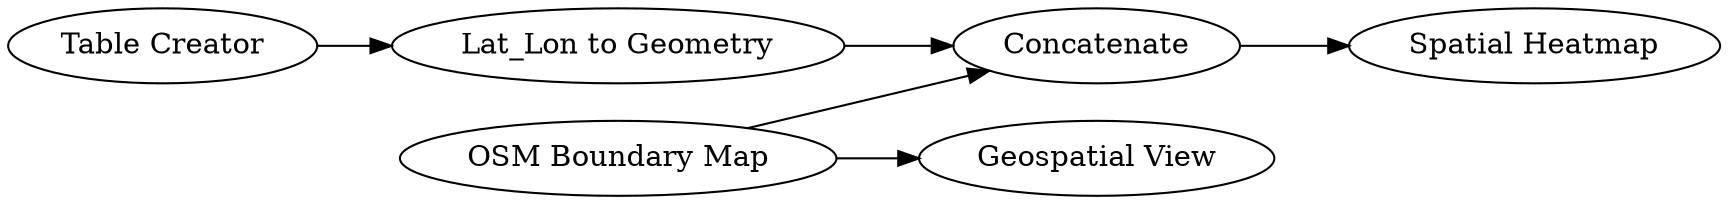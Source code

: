 digraph {
	1870 -> 1871
	239 -> 1879
	1871 -> 1879
	239 -> 240
	1879 -> 8
	1871 [label="Lat_Lon to Geometry"]
	8 [label="Spatial Heatmap"]
	1879 [label=Concatenate]
	1870 [label="Table Creator"]
	239 [label="OSM Boundary Map"]
	240 [label="Geospatial View"]
	rankdir=LR
}
